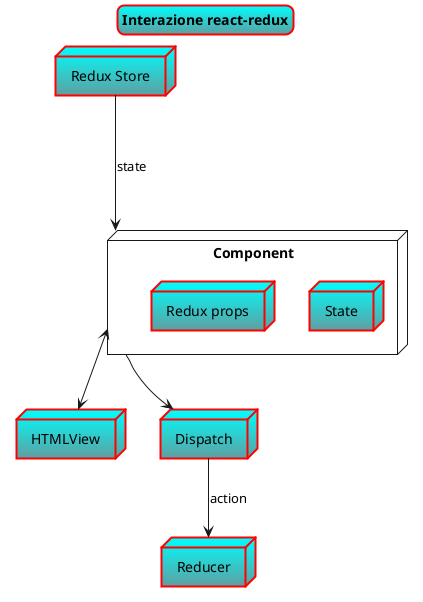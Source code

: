 @startuml react-redux
skinparam titleBorderRoundCorner 15
skinparam titleBorderThickness 2
skinparam titleBorderColor red
skinparam titleBackgroundColor Aqua-CadetBlue

title Interazione react-redux 


node Component {
	node "State" as Browser
  node "Redux props" as Rprops
}
node HTMLView

node "Redux Store" as Store

node Reducer
node Dispatch

Store ---> Component : state
Component --> Dispatch
Component <--> HTMLView
Dispatch --> Reducer : action 

@enduml
